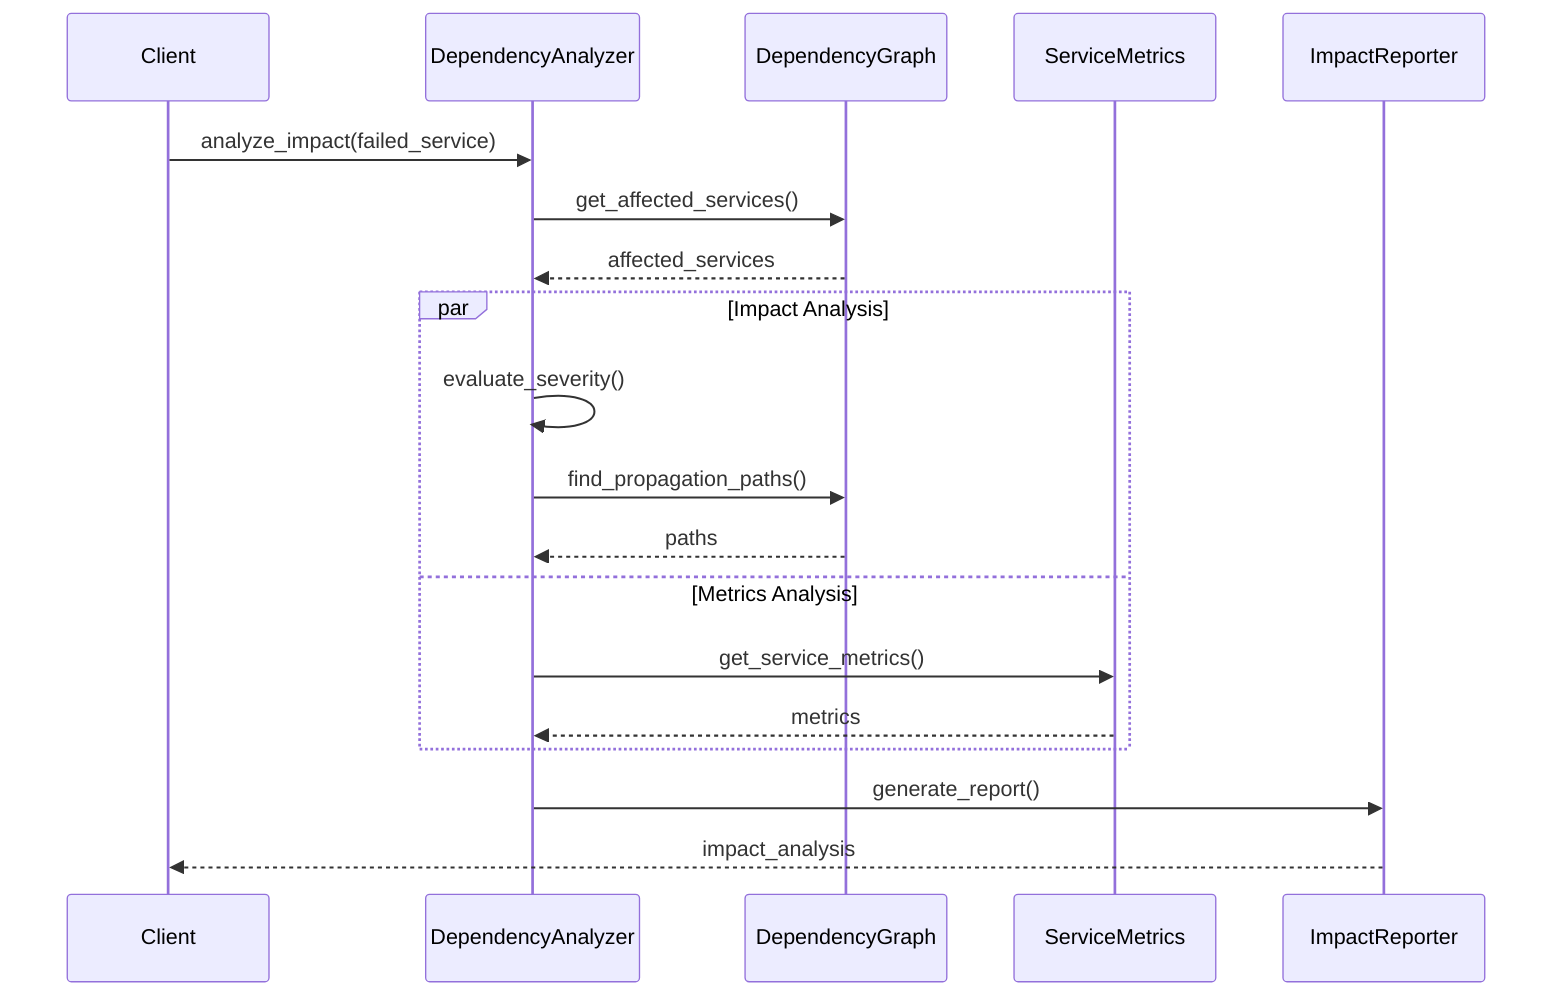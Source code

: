 sequenceDiagram
    participant Client
    participant Analyzer as DependencyAnalyzer
    participant Graph as DependencyGraph
    participant Metrics as ServiceMetrics
    participant Reporter as ImpactReporter

    Client->>Analyzer: analyze_impact(failed_service)
    
    Analyzer->>Graph: get_affected_services()
    Graph-->>Analyzer: affected_services
    
    par Impact Analysis
        Analyzer->>Analyzer: evaluate_severity()
        Analyzer->>Graph: find_propagation_paths()
        Graph-->>Analyzer: paths
    and Metrics Analysis
        Analyzer->>Metrics: get_service_metrics()
        Metrics-->>Analyzer: metrics
    end
    
    Analyzer->>Reporter: generate_report()
    Reporter-->>Client: impact_analysis